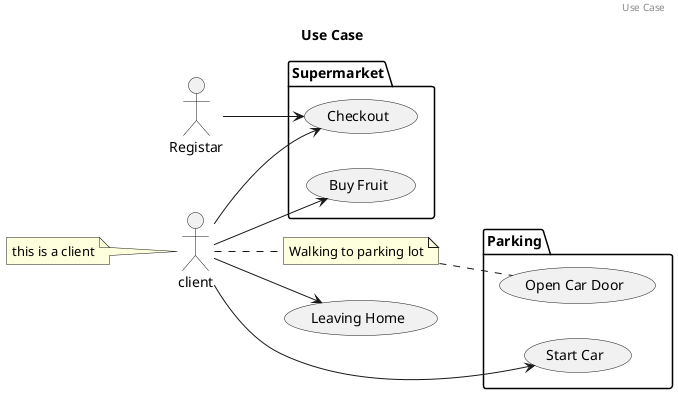 @startuml
header Use Case
title Use Case
left to right direction

actor client
package Supermarket {
usecase "Buy Fruit" as UC1
usecase "Checkout"  as UC2
}

client --> UC1
client --> UC2

package Parking {
  usecase "Open Car Door" as UC3
  usecase "Start Car"     as UC4
}

note "Walking to parking lot" as N1

client .. N1
N1 .. UC3

client --> UC4

client --> (Leaving Home)

:Registar: --> UC2
note left of client : this is a client

@enduml

